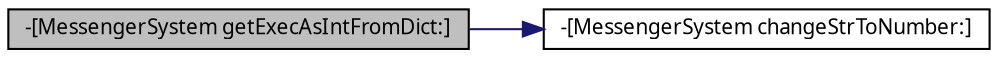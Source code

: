 digraph G
{
  edge [fontname="FreeSans.ttf",fontsize="10",labelfontname="FreeSans.ttf",labelfontsize="10"];
  node [fontname="FreeSans.ttf",fontsize="10",shape=record];
  rankdir=LR;
  Node1 [label="-[MessengerSystem getExecAsIntFromDict:]",height=0.2,width=0.4,color="black", fillcolor="grey75", style="filled" fontcolor="black"];
  Node1 -> Node2 [color="midnightblue",fontsize="10",style="solid",fontname="FreeSans.ttf"];
  Node2 [label="-[MessengerSystem changeStrToNumber:]",height=0.2,width=0.4,color="black", fillcolor="white", style="filled",URL="$dc/dc9/interface_messenger_system.html#a9c32da2a99a87a32c2567b29b4d411ac"];
}

